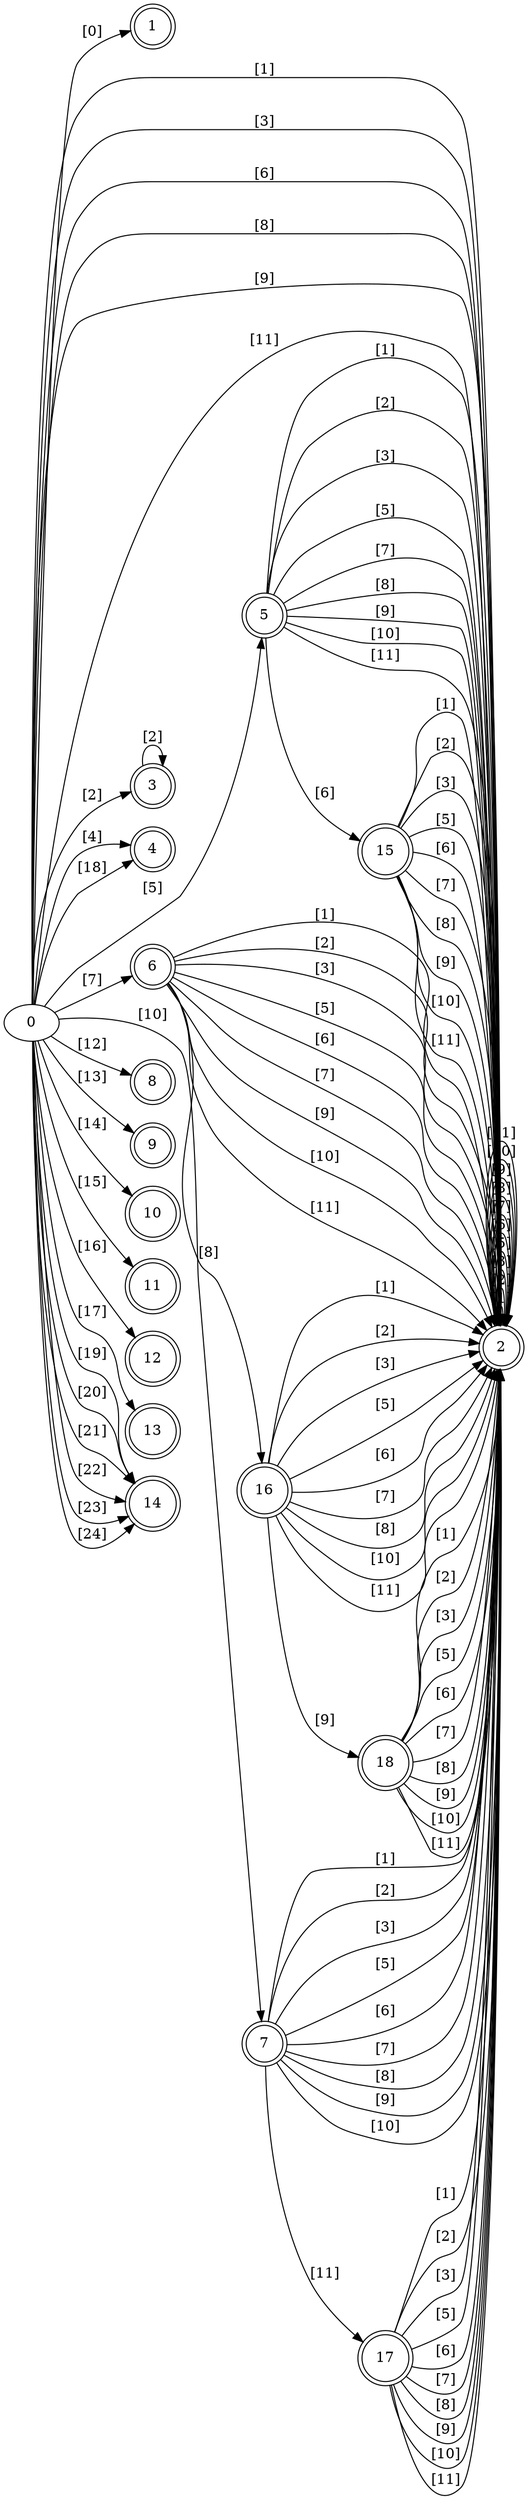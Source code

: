digraph DFA {
rankdir = LR
1 [shape = doublecircle]
2 [shape = doublecircle]
3 [shape = doublecircle]
4 [shape = doublecircle]
5 [shape = doublecircle]
6 [shape = doublecircle]
7 [shape = doublecircle]
8 [shape = doublecircle]
9 [shape = doublecircle]
10 [shape = doublecircle]
11 [shape = doublecircle]
12 [shape = doublecircle]
13 [shape = doublecircle]
14 [shape = doublecircle]
15 [shape = doublecircle]
16 [shape = doublecircle]
17 [shape = doublecircle]
18 [shape = doublecircle]
0 -> 1 [label="[0]"]
0 -> 2 [label="[1]"]
0 -> 3 [label="[2]"]
0 -> 2 [label="[3]"]
0 -> 4 [label="[4]"]
0 -> 5 [label="[5]"]
0 -> 2 [label="[6]"]
0 -> 6 [label="[7]"]
0 -> 2 [label="[8]"]
0 -> 2 [label="[9]"]
0 -> 7 [label="[10]"]
0 -> 2 [label="[11]"]
0 -> 8 [label="[12]"]
0 -> 9 [label="[13]"]
0 -> 10 [label="[14]"]
0 -> 11 [label="[15]"]
0 -> 12 [label="[16]"]
0 -> 13 [label="[17]"]
0 -> 4 [label="[18]"]
0 -> 14 [label="[19]"]
0 -> 14 [label="[20]"]
0 -> 14 [label="[21]"]
0 -> 14 [label="[22]"]
0 -> 14 [label="[23]"]
0 -> 14 [label="[24]"]
2 -> 2 [label="[1]"]
2 -> 2 [label="[2]"]
2 -> 2 [label="[3]"]
2 -> 2 [label="[5]"]
2 -> 2 [label="[6]"]
2 -> 2 [label="[7]"]
2 -> 2 [label="[8]"]
2 -> 2 [label="[9]"]
2 -> 2 [label="[10]"]
2 -> 2 [label="[11]"]
3 -> 3 [label="[2]"]
5 -> 2 [label="[1]"]
5 -> 2 [label="[2]"]
5 -> 2 [label="[3]"]
5 -> 2 [label="[5]"]
5 -> 15 [label="[6]"]
5 -> 2 [label="[7]"]
5 -> 2 [label="[8]"]
5 -> 2 [label="[9]"]
5 -> 2 [label="[10]"]
5 -> 2 [label="[11]"]
6 -> 2 [label="[1]"]
6 -> 2 [label="[2]"]
6 -> 2 [label="[3]"]
6 -> 2 [label="[5]"]
6 -> 2 [label="[6]"]
6 -> 2 [label="[7]"]
6 -> 16 [label="[8]"]
6 -> 2 [label="[9]"]
6 -> 2 [label="[10]"]
6 -> 2 [label="[11]"]
7 -> 2 [label="[1]"]
7 -> 2 [label="[2]"]
7 -> 2 [label="[3]"]
7 -> 2 [label="[5]"]
7 -> 2 [label="[6]"]
7 -> 2 [label="[7]"]
7 -> 2 [label="[8]"]
7 -> 2 [label="[9]"]
7 -> 2 [label="[10]"]
7 -> 17 [label="[11]"]
15 -> 2 [label="[1]"]
15 -> 2 [label="[2]"]
15 -> 2 [label="[3]"]
15 -> 2 [label="[5]"]
15 -> 2 [label="[6]"]
15 -> 2 [label="[7]"]
15 -> 2 [label="[8]"]
15 -> 2 [label="[9]"]
15 -> 2 [label="[10]"]
15 -> 2 [label="[11]"]
16 -> 2 [label="[1]"]
16 -> 2 [label="[2]"]
16 -> 2 [label="[3]"]
16 -> 2 [label="[5]"]
16 -> 2 [label="[6]"]
16 -> 2 [label="[7]"]
16 -> 2 [label="[8]"]
16 -> 18 [label="[9]"]
16 -> 2 [label="[10]"]
16 -> 2 [label="[11]"]
17 -> 2 [label="[1]"]
17 -> 2 [label="[2]"]
17 -> 2 [label="[3]"]
17 -> 2 [label="[5]"]
17 -> 2 [label="[6]"]
17 -> 2 [label="[7]"]
17 -> 2 [label="[8]"]
17 -> 2 [label="[9]"]
17 -> 2 [label="[10]"]
17 -> 2 [label="[11]"]
18 -> 2 [label="[1]"]
18 -> 2 [label="[2]"]
18 -> 2 [label="[3]"]
18 -> 2 [label="[5]"]
18 -> 2 [label="[6]"]
18 -> 2 [label="[7]"]
18 -> 2 [label="[8]"]
18 -> 2 [label="[9]"]
18 -> 2 [label="[10]"]
18 -> 2 [label="[11]"]
}

